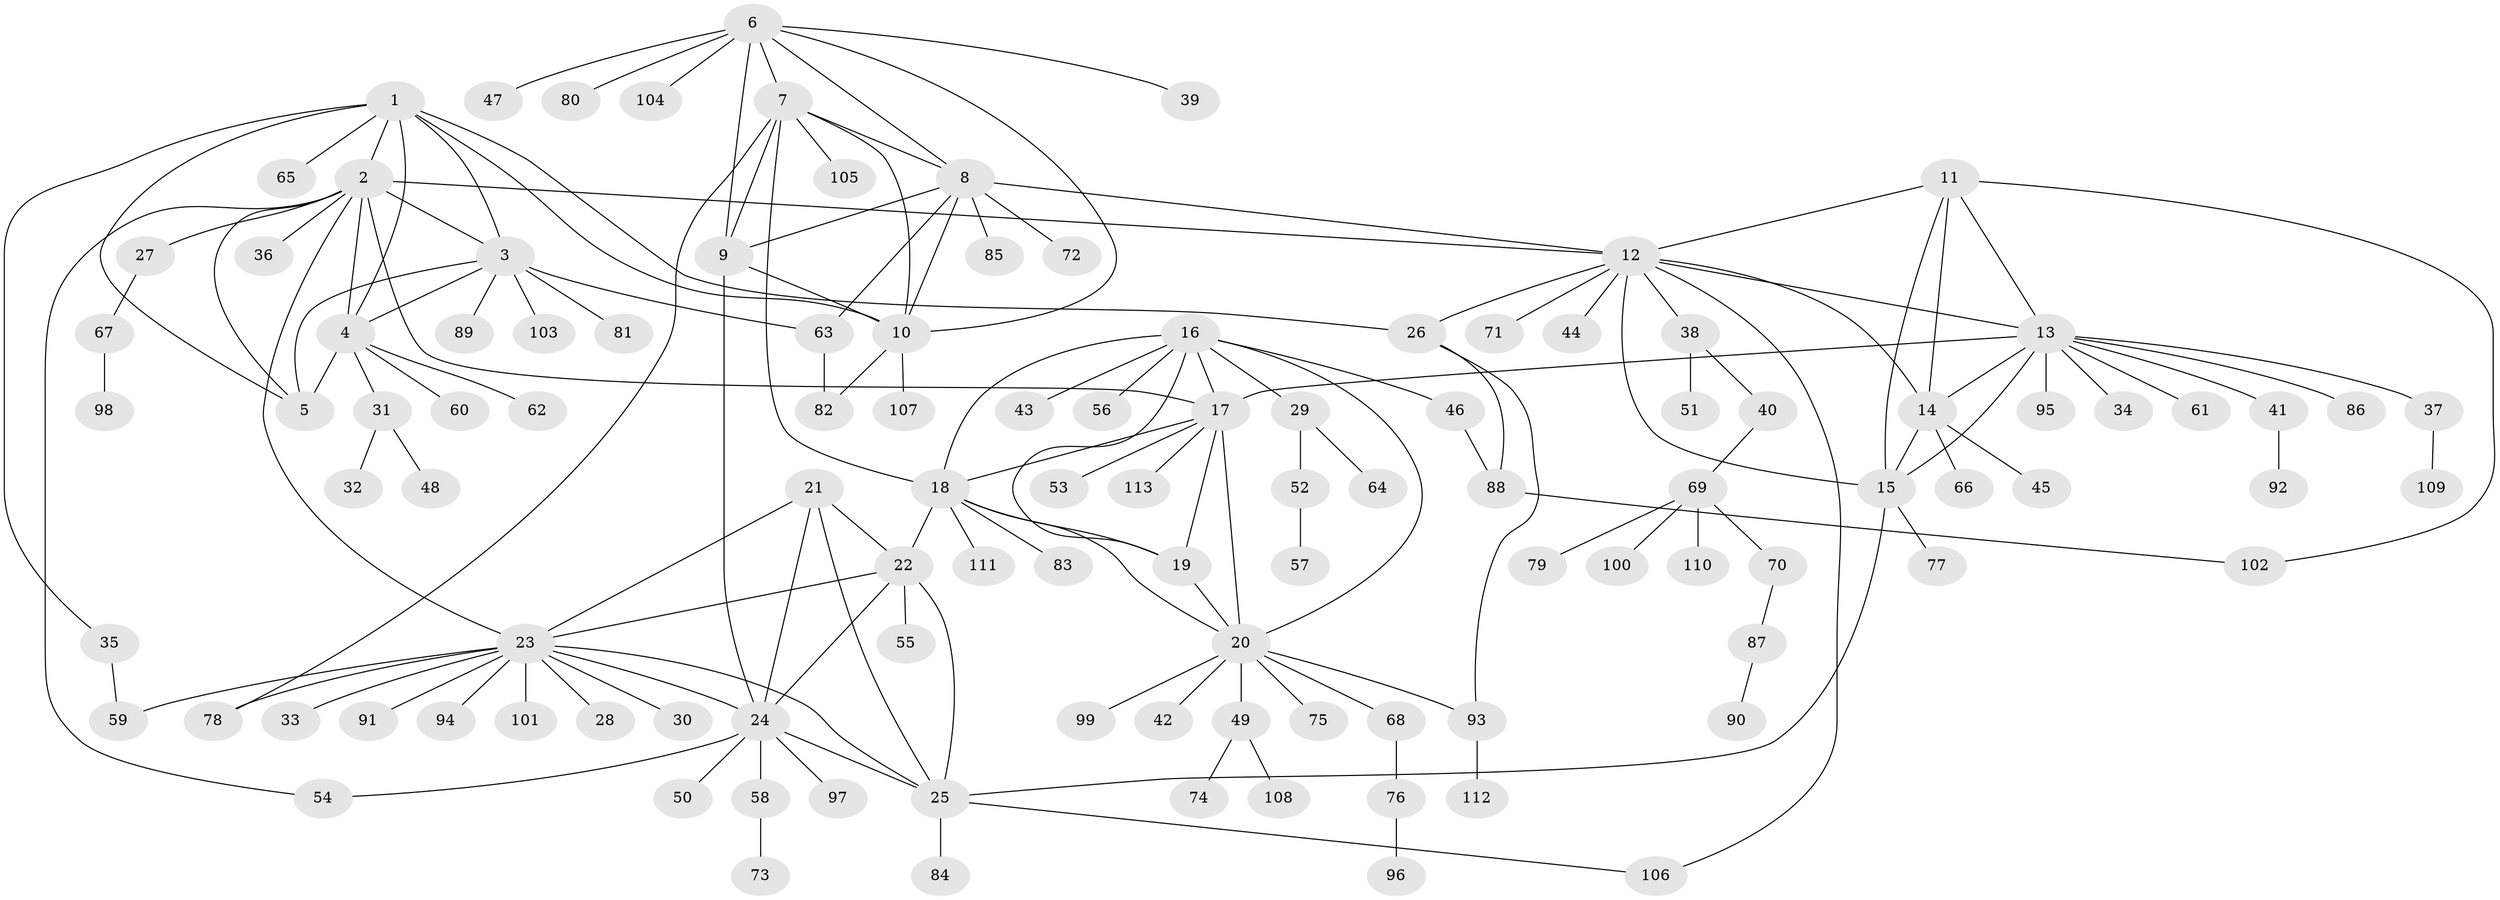 // Generated by graph-tools (version 1.1) at 2025/11/02/27/25 16:11:37]
// undirected, 113 vertices, 158 edges
graph export_dot {
graph [start="1"]
  node [color=gray90,style=filled];
  1;
  2;
  3;
  4;
  5;
  6;
  7;
  8;
  9;
  10;
  11;
  12;
  13;
  14;
  15;
  16;
  17;
  18;
  19;
  20;
  21;
  22;
  23;
  24;
  25;
  26;
  27;
  28;
  29;
  30;
  31;
  32;
  33;
  34;
  35;
  36;
  37;
  38;
  39;
  40;
  41;
  42;
  43;
  44;
  45;
  46;
  47;
  48;
  49;
  50;
  51;
  52;
  53;
  54;
  55;
  56;
  57;
  58;
  59;
  60;
  61;
  62;
  63;
  64;
  65;
  66;
  67;
  68;
  69;
  70;
  71;
  72;
  73;
  74;
  75;
  76;
  77;
  78;
  79;
  80;
  81;
  82;
  83;
  84;
  85;
  86;
  87;
  88;
  89;
  90;
  91;
  92;
  93;
  94;
  95;
  96;
  97;
  98;
  99;
  100;
  101;
  102;
  103;
  104;
  105;
  106;
  107;
  108;
  109;
  110;
  111;
  112;
  113;
  1 -- 2;
  1 -- 3;
  1 -- 4;
  1 -- 5;
  1 -- 10;
  1 -- 26;
  1 -- 35;
  1 -- 65;
  2 -- 3;
  2 -- 4;
  2 -- 5;
  2 -- 12;
  2 -- 17;
  2 -- 23;
  2 -- 27;
  2 -- 36;
  2 -- 54;
  3 -- 4;
  3 -- 5;
  3 -- 63;
  3 -- 81;
  3 -- 89;
  3 -- 103;
  4 -- 5;
  4 -- 31;
  4 -- 60;
  4 -- 62;
  6 -- 7;
  6 -- 8;
  6 -- 9;
  6 -- 10;
  6 -- 39;
  6 -- 47;
  6 -- 80;
  6 -- 104;
  7 -- 8;
  7 -- 9;
  7 -- 10;
  7 -- 18;
  7 -- 78;
  7 -- 105;
  8 -- 9;
  8 -- 10;
  8 -- 12;
  8 -- 63;
  8 -- 72;
  8 -- 85;
  9 -- 10;
  9 -- 24;
  10 -- 82;
  10 -- 107;
  11 -- 12;
  11 -- 13;
  11 -- 14;
  11 -- 15;
  11 -- 102;
  12 -- 13;
  12 -- 14;
  12 -- 15;
  12 -- 26;
  12 -- 38;
  12 -- 44;
  12 -- 71;
  12 -- 106;
  13 -- 14;
  13 -- 15;
  13 -- 17;
  13 -- 34;
  13 -- 37;
  13 -- 41;
  13 -- 61;
  13 -- 86;
  13 -- 95;
  14 -- 15;
  14 -- 45;
  14 -- 66;
  15 -- 25;
  15 -- 77;
  16 -- 17;
  16 -- 18;
  16 -- 19;
  16 -- 20;
  16 -- 29;
  16 -- 43;
  16 -- 46;
  16 -- 56;
  17 -- 18;
  17 -- 19;
  17 -- 20;
  17 -- 53;
  17 -- 113;
  18 -- 19;
  18 -- 20;
  18 -- 22;
  18 -- 83;
  18 -- 111;
  19 -- 20;
  20 -- 42;
  20 -- 49;
  20 -- 68;
  20 -- 75;
  20 -- 93;
  20 -- 99;
  21 -- 22;
  21 -- 23;
  21 -- 24;
  21 -- 25;
  22 -- 23;
  22 -- 24;
  22 -- 25;
  22 -- 55;
  23 -- 24;
  23 -- 25;
  23 -- 28;
  23 -- 30;
  23 -- 33;
  23 -- 59;
  23 -- 78;
  23 -- 91;
  23 -- 94;
  23 -- 101;
  24 -- 25;
  24 -- 50;
  24 -- 54;
  24 -- 58;
  24 -- 97;
  25 -- 84;
  25 -- 106;
  26 -- 88;
  26 -- 93;
  27 -- 67;
  29 -- 52;
  29 -- 64;
  31 -- 32;
  31 -- 48;
  35 -- 59;
  37 -- 109;
  38 -- 40;
  38 -- 51;
  40 -- 69;
  41 -- 92;
  46 -- 88;
  49 -- 74;
  49 -- 108;
  52 -- 57;
  58 -- 73;
  63 -- 82;
  67 -- 98;
  68 -- 76;
  69 -- 70;
  69 -- 79;
  69 -- 100;
  69 -- 110;
  70 -- 87;
  76 -- 96;
  87 -- 90;
  88 -- 102;
  93 -- 112;
}
